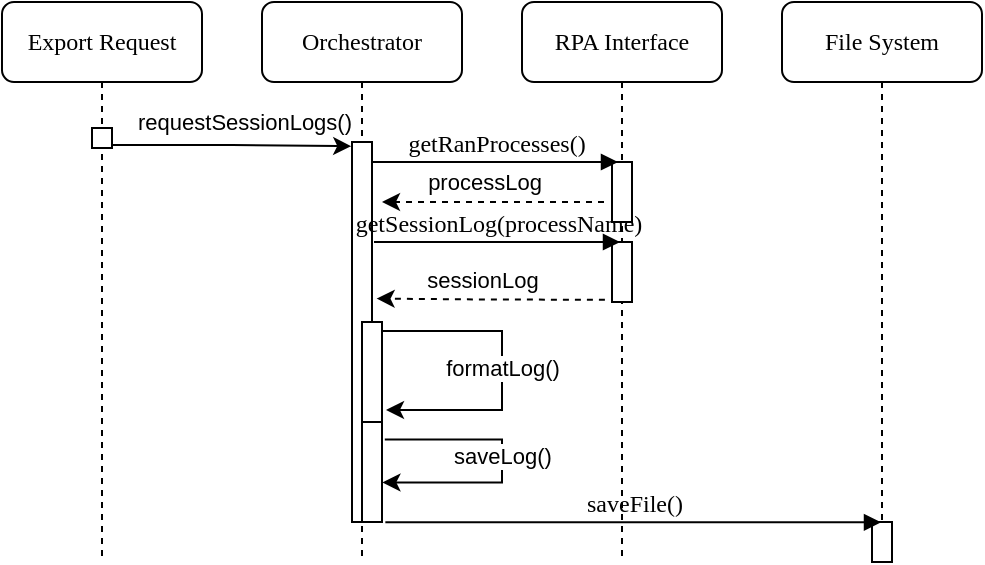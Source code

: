 <mxfile version="24.7.16">
  <diagram name="Page-1" id="13e1069c-82ec-6db2-03f1-153e76fe0fe0">
    <mxGraphModel dx="1812" dy="532" grid="1" gridSize="10" guides="1" tooltips="1" connect="1" arrows="1" fold="1" page="1" pageScale="1" pageWidth="1100" pageHeight="850" background="none" math="0" shadow="0">
      <root>
        <mxCell id="0" />
        <mxCell id="1" parent="0" />
        <mxCell id="7baba1c4bc27f4b0-2" value="RPA Interface" style="shape=umlLifeline;perimeter=lifelinePerimeter;whiteSpace=wrap;html=1;container=1;collapsible=0;recursiveResize=0;outlineConnect=0;rounded=1;shadow=0;comic=0;labelBackgroundColor=none;strokeWidth=1;fontFamily=Verdana;fontSize=12;align=center;" parent="1" vertex="1">
          <mxGeometry x="240" y="190" width="100" height="280" as="geometry" />
        </mxCell>
        <mxCell id="7baba1c4bc27f4b0-16" value="" style="html=1;points=[];perimeter=orthogonalPerimeter;rounded=0;shadow=0;comic=0;labelBackgroundColor=none;strokeWidth=1;fontFamily=Verdana;fontSize=12;align=center;" parent="7baba1c4bc27f4b0-2" vertex="1">
          <mxGeometry x="45" y="120" width="10" height="30" as="geometry" />
        </mxCell>
        <mxCell id="xaBManakFxA81nTwkJq_-1" value="" style="html=1;points=[];perimeter=orthogonalPerimeter;rounded=0;shadow=0;comic=0;labelBackgroundColor=none;strokeWidth=1;fontFamily=Verdana;fontSize=12;align=center;" vertex="1" parent="7baba1c4bc27f4b0-2">
          <mxGeometry x="45" y="80" width="10" height="30" as="geometry" />
        </mxCell>
        <mxCell id="7baba1c4bc27f4b0-3" value="File System" style="shape=umlLifeline;perimeter=lifelinePerimeter;whiteSpace=wrap;html=1;container=1;collapsible=0;recursiveResize=0;outlineConnect=0;rounded=1;shadow=0;comic=0;labelBackgroundColor=none;strokeWidth=1;fontFamily=Verdana;fontSize=12;align=center;" parent="1" vertex="1">
          <mxGeometry x="370" y="190" width="100" height="280" as="geometry" />
        </mxCell>
        <mxCell id="y_yRbqdmOVOouyvcq43K-6" value="" style="html=1;points=[];perimeter=orthogonalPerimeter;rounded=0;shadow=0;comic=0;labelBackgroundColor=none;strokeWidth=1;fontFamily=Verdana;fontSize=12;align=center;" parent="7baba1c4bc27f4b0-3" vertex="1">
          <mxGeometry x="45" y="260" width="10" height="20" as="geometry" />
        </mxCell>
        <mxCell id="7baba1c4bc27f4b0-8" value="Orchestrator" style="shape=umlLifeline;perimeter=lifelinePerimeter;whiteSpace=wrap;html=1;container=1;collapsible=0;recursiveResize=0;outlineConnect=0;rounded=1;shadow=0;comic=0;labelBackgroundColor=none;strokeWidth=1;fontFamily=Verdana;fontSize=12;align=center;" parent="1" vertex="1">
          <mxGeometry x="110" y="190" width="100" height="280" as="geometry" />
        </mxCell>
        <mxCell id="7baba1c4bc27f4b0-9" value="" style="html=1;points=[];perimeter=orthogonalPerimeter;rounded=0;shadow=0;comic=0;labelBackgroundColor=none;strokeWidth=1;fontFamily=Verdana;fontSize=12;align=center;" parent="7baba1c4bc27f4b0-8" vertex="1">
          <mxGeometry x="45" y="70" width="10" height="190" as="geometry" />
        </mxCell>
        <mxCell id="y_yRbqdmOVOouyvcq43K-2" value="" style="html=1;points=[];perimeter=orthogonalPerimeter;rounded=0;shadow=0;comic=0;labelBackgroundColor=none;strokeWidth=1;fontFamily=Verdana;fontSize=12;align=center;" parent="7baba1c4bc27f4b0-8" vertex="1">
          <mxGeometry x="50" y="160" width="10" height="50" as="geometry" />
        </mxCell>
        <mxCell id="y_yRbqdmOVOouyvcq43K-3" style="edgeStyle=orthogonalEdgeStyle;rounded=0;orthogonalLoop=1;jettySize=auto;html=1;entryX=1.2;entryY=0.88;entryDx=0;entryDy=0;entryPerimeter=0;exitX=0.986;exitY=0.089;exitDx=0;exitDy=0;exitPerimeter=0;" parent="7baba1c4bc27f4b0-8" source="y_yRbqdmOVOouyvcq43K-2" target="y_yRbqdmOVOouyvcq43K-2" edge="1">
          <mxGeometry relative="1" as="geometry">
            <mxPoint x="110" y="220" as="targetPoint" />
            <Array as="points">
              <mxPoint x="120" y="164" />
              <mxPoint x="120" y="204" />
            </Array>
          </mxGeometry>
        </mxCell>
        <mxCell id="y_yRbqdmOVOouyvcq43K-4" value="formatLog()" style="edgeLabel;html=1;align=center;verticalAlign=middle;resizable=0;points=[];" parent="y_yRbqdmOVOouyvcq43K-3" vertex="1" connectable="0">
          <mxGeometry x="-0.042" y="-2" relative="1" as="geometry">
            <mxPoint x="2" y="3" as="offset" />
          </mxGeometry>
        </mxCell>
        <mxCell id="Gyf3qqBFA28l09se3BNo-3" value="" style="html=1;points=[];perimeter=orthogonalPerimeter;rounded=0;shadow=0;comic=0;labelBackgroundColor=none;strokeWidth=1;fontFamily=Verdana;fontSize=12;align=center;" parent="7baba1c4bc27f4b0-8" vertex="1">
          <mxGeometry x="50" y="210" width="10" height="50" as="geometry" />
        </mxCell>
        <mxCell id="Gyf3qqBFA28l09se3BNo-1" style="edgeStyle=orthogonalEdgeStyle;rounded=0;orthogonalLoop=1;jettySize=auto;html=1;entryX=1.022;entryY=0.604;entryDx=0;entryDy=0;entryPerimeter=0;exitX=1.14;exitY=0.176;exitDx=0;exitDy=0;exitPerimeter=0;" parent="7baba1c4bc27f4b0-8" source="Gyf3qqBFA28l09se3BNo-3" target="Gyf3qqBFA28l09se3BNo-3" edge="1">
          <mxGeometry relative="1" as="geometry">
            <mxPoint x="-199.38" y="241.7" as="targetPoint" />
            <Array as="points">
              <mxPoint x="120" y="219" />
              <mxPoint x="120" y="240" />
            </Array>
            <mxPoint x="110" y="220" as="sourcePoint" />
          </mxGeometry>
        </mxCell>
        <mxCell id="Gyf3qqBFA28l09se3BNo-2" value="saveLog()" style="edgeLabel;html=1;align=center;verticalAlign=middle;resizable=0;points=[];" parent="Gyf3qqBFA28l09se3BNo-1" vertex="1" connectable="0">
          <mxGeometry x="-0.042" y="-2" relative="1" as="geometry">
            <mxPoint x="2" as="offset" />
          </mxGeometry>
        </mxCell>
        <mxCell id="xaBManakFxA81nTwkJq_-2" value="getRanProcesses()" style="html=1;verticalAlign=bottom;endArrow=block;labelBackgroundColor=none;fontFamily=Verdana;fontSize=12;entryX=0.4;entryY=0;entryDx=0;entryDy=0;entryPerimeter=0;exitX=1.08;exitY=0.213;exitDx=0;exitDy=0;exitPerimeter=0;" edge="1" parent="7baba1c4bc27f4b0-8">
          <mxGeometry relative="1" as="geometry">
            <mxPoint x="55" y="80" as="sourcePoint" />
            <mxPoint x="178" y="80" as="targetPoint" />
          </mxGeometry>
        </mxCell>
        <mxCell id="-GXyb9-w-mGx2s9eT3YJ-1" value="Export Request" style="shape=umlLifeline;perimeter=lifelinePerimeter;whiteSpace=wrap;html=1;container=1;collapsible=0;recursiveResize=0;outlineConnect=0;rounded=1;shadow=0;comic=0;labelBackgroundColor=none;strokeWidth=1;fontFamily=Verdana;fontSize=12;align=center;" parent="1" vertex="1">
          <mxGeometry x="-20" y="190" width="100" height="280" as="geometry" />
        </mxCell>
        <mxCell id="-GXyb9-w-mGx2s9eT3YJ-2" value="" style="html=1;points=[];perimeter=orthogonalPerimeter;rounded=0;shadow=0;comic=0;labelBackgroundColor=none;strokeWidth=1;fontFamily=Verdana;fontSize=12;align=center;" parent="-GXyb9-w-mGx2s9eT3YJ-1" vertex="1">
          <mxGeometry x="45" y="63" width="10" height="10" as="geometry" />
        </mxCell>
        <mxCell id="3tEDgcXUxdF12Kr2QDru-1" style="edgeStyle=orthogonalEdgeStyle;rounded=0;orthogonalLoop=1;jettySize=auto;html=1;entryX=-0.039;entryY=0.011;entryDx=0;entryDy=0;entryPerimeter=0;exitX=1.038;exitY=0.848;exitDx=0;exitDy=0;exitPerimeter=0;" parent="1" source="-GXyb9-w-mGx2s9eT3YJ-2" target="7baba1c4bc27f4b0-9" edge="1">
          <mxGeometry relative="1" as="geometry">
            <mxPoint x="280" y="272" as="sourcePoint" />
            <mxPoint x="170" y="275" as="targetPoint" />
          </mxGeometry>
        </mxCell>
        <mxCell id="3tEDgcXUxdF12Kr2QDru-2" value="requestSessionLogs()" style="edgeLabel;html=1;align=center;verticalAlign=middle;resizable=0;points=[];" parent="3tEDgcXUxdF12Kr2QDru-1" vertex="1" connectable="0">
          <mxGeometry x="0.361" y="-2" relative="1" as="geometry">
            <mxPoint x="-16" y="-14" as="offset" />
          </mxGeometry>
        </mxCell>
        <mxCell id="56NzPOEbL97k_swbkCt9-2" value="getSessionLog(processName)" style="html=1;verticalAlign=bottom;endArrow=block;labelBackgroundColor=none;fontFamily=Verdana;fontSize=12;entryX=0.4;entryY=0;entryDx=0;entryDy=0;entryPerimeter=0;" parent="1" target="7baba1c4bc27f4b0-16" edge="1">
          <mxGeometry relative="1" as="geometry">
            <mxPoint x="166" y="310" as="sourcePoint" />
            <mxPoint x="450" y="510" as="targetPoint" />
          </mxGeometry>
        </mxCell>
        <mxCell id="y_yRbqdmOVOouyvcq43K-7" value="saveFile()" style="html=1;verticalAlign=bottom;endArrow=block;labelBackgroundColor=none;fontFamily=Verdana;fontSize=12;exitX=1.167;exitY=1.003;exitDx=0;exitDy=0;exitPerimeter=0;" parent="1" source="Gyf3qqBFA28l09se3BNo-3" target="7baba1c4bc27f4b0-3" edge="1">
          <mxGeometry relative="1" as="geometry">
            <mxPoint x="162.5" y="570" as="sourcePoint" />
            <mxPoint x="417.5" y="570" as="targetPoint" />
          </mxGeometry>
        </mxCell>
        <mxCell id="xaBManakFxA81nTwkJq_-3" style="edgeStyle=orthogonalEdgeStyle;rounded=0;orthogonalLoop=1;jettySize=auto;html=1;dashed=1;exitX=-0.355;exitY=0.961;exitDx=0;exitDy=0;exitPerimeter=0;" edge="1" parent="1">
          <mxGeometry relative="1" as="geometry">
            <mxPoint x="281" y="290" as="sourcePoint" />
            <mxPoint x="170" y="290" as="targetPoint" />
          </mxGeometry>
        </mxCell>
        <mxCell id="xaBManakFxA81nTwkJq_-4" value="processLog" style="edgeLabel;html=1;align=center;verticalAlign=middle;resizable=0;points=[];" vertex="1" connectable="0" parent="xaBManakFxA81nTwkJq_-3">
          <mxGeometry x="0.082" y="3" relative="1" as="geometry">
            <mxPoint y="-13" as="offset" />
          </mxGeometry>
        </mxCell>
        <mxCell id="56NzPOEbL97k_swbkCt9-3" style="edgeStyle=orthogonalEdgeStyle;rounded=0;orthogonalLoop=1;jettySize=auto;html=1;dashed=1;exitX=-0.355;exitY=0.961;exitDx=0;exitDy=0;exitPerimeter=0;entryX=1.231;entryY=0.412;entryDx=0;entryDy=0;entryPerimeter=0;" parent="1" source="7baba1c4bc27f4b0-16" edge="1" target="7baba1c4bc27f4b0-9">
          <mxGeometry relative="1" as="geometry">
            <mxPoint x="290" y="450" as="sourcePoint" />
            <mxPoint x="170" y="329" as="targetPoint" />
          </mxGeometry>
        </mxCell>
        <mxCell id="56NzPOEbL97k_swbkCt9-12" value="sessionLog" style="edgeLabel;html=1;align=center;verticalAlign=middle;resizable=0;points=[];" parent="56NzPOEbL97k_swbkCt9-3" vertex="1" connectable="0">
          <mxGeometry x="0.082" y="3" relative="1" as="geometry">
            <mxPoint y="-13" as="offset" />
          </mxGeometry>
        </mxCell>
      </root>
    </mxGraphModel>
  </diagram>
</mxfile>
